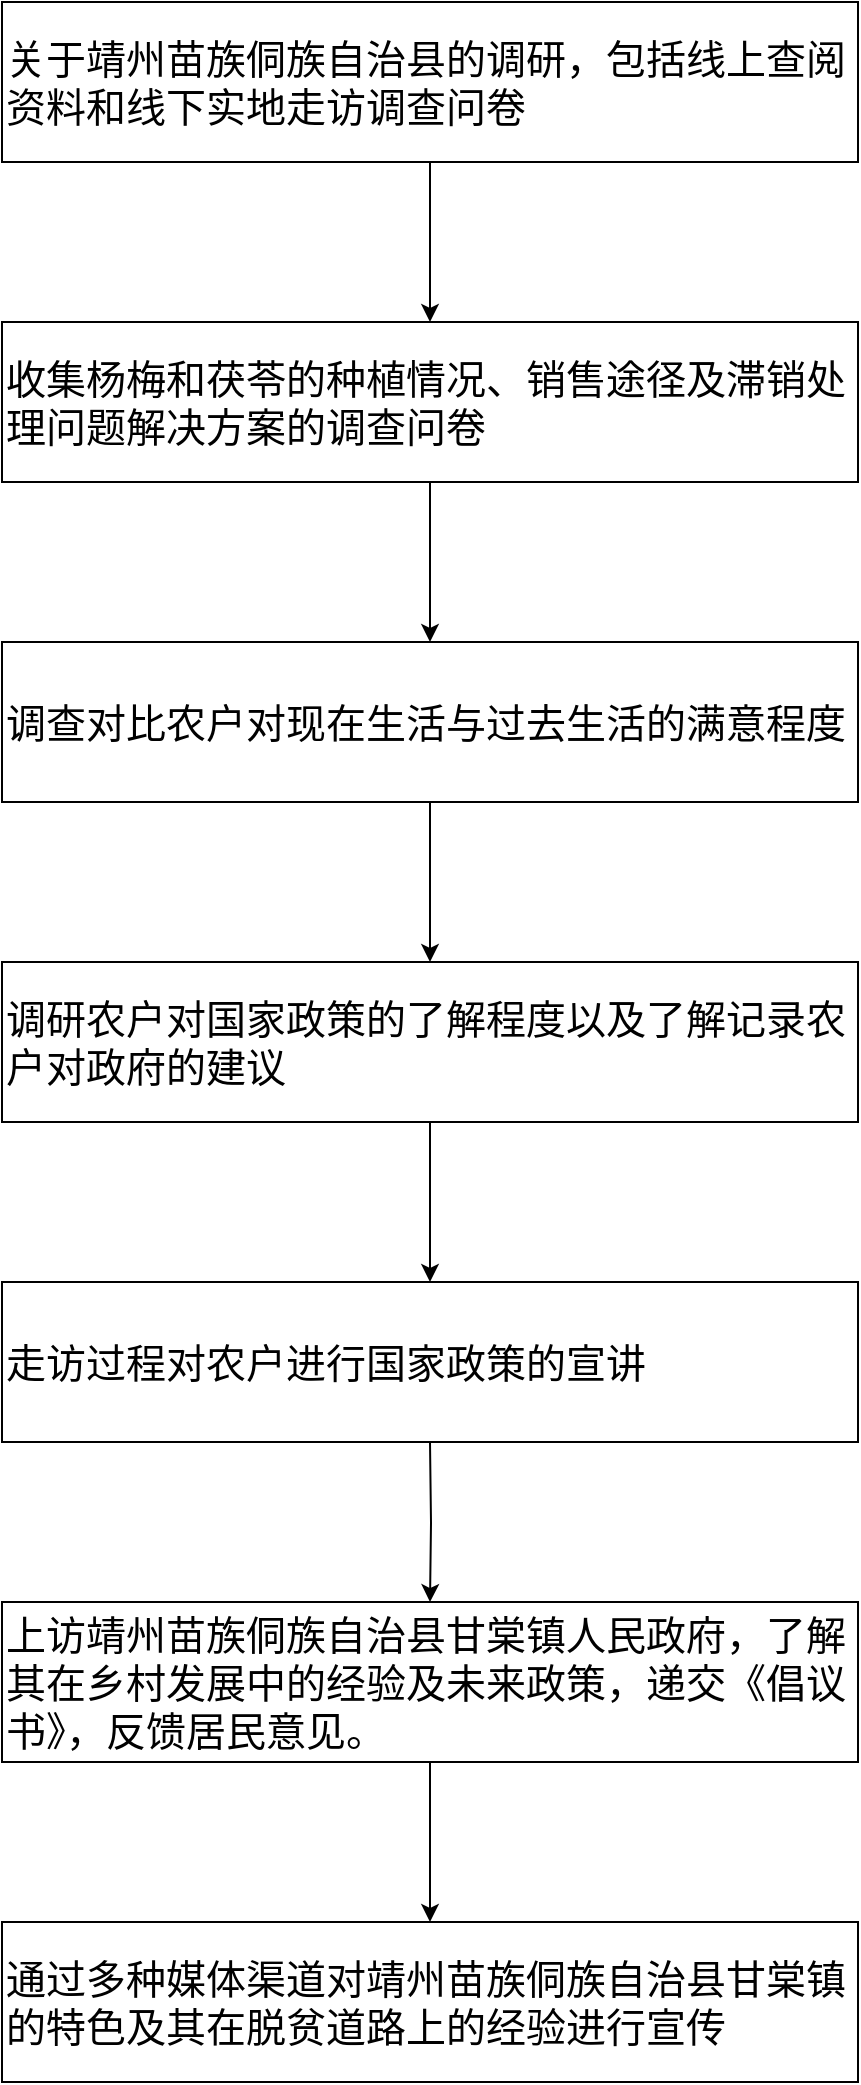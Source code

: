 <mxfile version="20.5.1" type="github">
  <diagram id="o7RmwV6b9uz95f7LPwNC" name="第 1 页">
    <mxGraphModel dx="866" dy="557" grid="1" gridSize="10" guides="1" tooltips="1" connect="1" arrows="1" fold="1" page="1" pageScale="1" pageWidth="827" pageHeight="1169" math="0" shadow="0">
      <root>
        <mxCell id="0" />
        <mxCell id="1" parent="0" />
        <mxCell id="93VAfoVYq_0gGzdohjAb-5" value="" style="edgeStyle=orthogonalEdgeStyle;rounded=0;orthogonalLoop=1;jettySize=auto;html=1;fontSize=20;align=left;fontFamily=Helvetica;labelPosition=center;verticalLabelPosition=middle;verticalAlign=middle;" edge="1" parent="1" source="93VAfoVYq_0gGzdohjAb-1" target="93VAfoVYq_0gGzdohjAb-4">
          <mxGeometry relative="1" as="geometry" />
        </mxCell>
        <mxCell id="93VAfoVYq_0gGzdohjAb-1" value="&lt;span style=&quot;font-size: 20px;&quot;&gt;关于靖州苗族侗族自治县的调研，&lt;/span&gt;&lt;span style=&quot;font-size: 20px;&quot;&gt;包括线上查阅资料和线下实地走访调查问卷&lt;/span&gt;" style="rounded=0;whiteSpace=wrap;html=1;fontSize=20;align=left;fontFamily=Helvetica;labelPosition=center;verticalLabelPosition=middle;verticalAlign=middle;" vertex="1" parent="1">
          <mxGeometry x="200" y="10" width="428" height="80" as="geometry" />
        </mxCell>
        <mxCell id="93VAfoVYq_0gGzdohjAb-7" value="" style="edgeStyle=orthogonalEdgeStyle;rounded=0;orthogonalLoop=1;jettySize=auto;html=1;fontSize=20;fontFamily=Helvetica;align=left;labelPosition=center;verticalLabelPosition=middle;verticalAlign=middle;" edge="1" parent="1" source="93VAfoVYq_0gGzdohjAb-4" target="93VAfoVYq_0gGzdohjAb-6">
          <mxGeometry relative="1" as="geometry" />
        </mxCell>
        <mxCell id="93VAfoVYq_0gGzdohjAb-4" value="&lt;p style=&quot;font-size: 20px;&quot; class=&quot;MsoNormal&quot;&gt;&lt;span style=&quot;font-size: 20px;&quot;&gt;收集杨梅和茯苓的种植情况、销售途径及滞销处理问题解决方案的调查问卷&lt;span lang=&quot;EN-US&quot; style=&quot;font-size: 20px;&quot;&gt;&lt;/span&gt;&lt;/span&gt;&lt;/p&gt;" style="rounded=0;whiteSpace=wrap;html=1;fontSize=20;align=left;fontFamily=Helvetica;labelPosition=center;verticalLabelPosition=middle;verticalAlign=middle;" vertex="1" parent="1">
          <mxGeometry x="200" y="170" width="428" height="80" as="geometry" />
        </mxCell>
        <mxCell id="93VAfoVYq_0gGzdohjAb-9" value="" style="edgeStyle=orthogonalEdgeStyle;rounded=0;orthogonalLoop=1;jettySize=auto;html=1;fontFamily=Helvetica;fontSize=20;align=left;labelPosition=center;verticalLabelPosition=middle;verticalAlign=middle;" edge="1" parent="1" source="93VAfoVYq_0gGzdohjAb-6" target="93VAfoVYq_0gGzdohjAb-8">
          <mxGeometry relative="1" as="geometry" />
        </mxCell>
        <mxCell id="93VAfoVYq_0gGzdohjAb-6" value="&lt;font style=&quot;font-size: 20px;&quot;&gt;调查对比&lt;span style=&quot;background-color: initial; font-size: 20px;&quot;&gt;农户对现在生活与过去生活的满意程度&lt;/span&gt;&lt;/font&gt;&lt;span style=&quot;font-size: 20px;&quot;&gt;&lt;br style=&quot;font-size: 20px;&quot;&gt;&lt;/span&gt;" style="rounded=0;whiteSpace=wrap;html=1;fontSize=20;align=left;fontFamily=Helvetica;labelPosition=center;verticalLabelPosition=middle;verticalAlign=middle;" vertex="1" parent="1">
          <mxGeometry x="200" y="330" width="428" height="80" as="geometry" />
        </mxCell>
        <mxCell id="93VAfoVYq_0gGzdohjAb-12" value="" style="edgeStyle=orthogonalEdgeStyle;rounded=0;orthogonalLoop=1;jettySize=auto;html=1;fontFamily=Helvetica;fontSize=20;align=left;labelPosition=center;verticalLabelPosition=middle;verticalAlign=middle;" edge="1" parent="1" source="93VAfoVYq_0gGzdohjAb-8">
          <mxGeometry relative="1" as="geometry">
            <mxPoint x="414.0" y="650" as="targetPoint" />
          </mxGeometry>
        </mxCell>
        <mxCell id="93VAfoVYq_0gGzdohjAb-8" value="&lt;span style=&quot;font-size: 20px; font-family: 仿宋_GB2312;&quot;&gt;调研农户对国家政策的了解程度以及了解记录农户对政府的建议&lt;/span&gt;&lt;span style=&quot;font-size: 20px;&quot;&gt;&lt;br style=&quot;font-size: 20px;&quot;&gt;&lt;/span&gt;" style="rounded=0;whiteSpace=wrap;html=1;fontSize=20;align=left;fontFamily=Helvetica;labelPosition=center;verticalLabelPosition=middle;verticalAlign=middle;" vertex="1" parent="1">
          <mxGeometry x="200" y="490" width="428" height="80" as="geometry" />
        </mxCell>
        <mxCell id="93VAfoVYq_0gGzdohjAb-14" value="" style="edgeStyle=orthogonalEdgeStyle;rounded=0;orthogonalLoop=1;jettySize=auto;html=1;fontFamily=Helvetica;fontSize=20;align=left;labelPosition=center;verticalLabelPosition=middle;verticalAlign=middle;" edge="1" parent="1" target="93VAfoVYq_0gGzdohjAb-13">
          <mxGeometry relative="1" as="geometry">
            <mxPoint x="414.0" y="730" as="sourcePoint" />
          </mxGeometry>
        </mxCell>
        <mxCell id="93VAfoVYq_0gGzdohjAb-17" value="" style="edgeStyle=orthogonalEdgeStyle;rounded=0;orthogonalLoop=1;jettySize=auto;html=1;fontFamily=Helvetica;fontSize=20;labelPosition=center;verticalLabelPosition=middle;align=left;verticalAlign=middle;" edge="1" parent="1" source="93VAfoVYq_0gGzdohjAb-13" target="93VAfoVYq_0gGzdohjAb-16">
          <mxGeometry relative="1" as="geometry" />
        </mxCell>
        <mxCell id="93VAfoVYq_0gGzdohjAb-13" value="&lt;span style=&quot;font-size: 20px; font-family: 仿宋_GB2312;&quot;&gt;上访靖州苗族侗族自治县甘棠镇人民政府，了解其在乡村发展中的经验及未来政策，递交《倡议书》，反馈居民意见。&lt;/span&gt;&lt;span style=&quot;font-size: 20px;&quot;&gt;&lt;br style=&quot;font-size: 20px;&quot;&gt;&lt;/span&gt;" style="rounded=0;whiteSpace=wrap;html=1;fontSize=20;align=left;fontFamily=Helvetica;labelPosition=center;verticalLabelPosition=middle;verticalAlign=middle;" vertex="1" parent="1">
          <mxGeometry x="200" y="810" width="428" height="80" as="geometry" />
        </mxCell>
        <mxCell id="93VAfoVYq_0gGzdohjAb-15" value="&lt;span style=&quot;font-size: 20px; font-family: 仿宋_GB2312;&quot;&gt;走访过程对农户进行国家政策的宣讲&lt;/span&gt;&lt;span style=&quot;font-size: 20px;&quot;&gt;&lt;br style=&quot;font-size: 20px;&quot;&gt;&lt;/span&gt;" style="rounded=0;whiteSpace=wrap;html=1;fontSize=20;align=left;fontFamily=Helvetica;labelPosition=center;verticalLabelPosition=middle;verticalAlign=middle;" vertex="1" parent="1">
          <mxGeometry x="200" y="650" width="428" height="80" as="geometry" />
        </mxCell>
        <mxCell id="93VAfoVYq_0gGzdohjAb-16" value="&lt;span style=&quot;font-size: 20px; font-family: 仿宋_GB2312;&quot;&gt;通过多种媒体渠道对靖州苗族侗族自治县甘棠镇的特色及其在脱贫道路上的经验进行宣传&lt;/span&gt;&lt;span style=&quot;font-size: 20px;&quot;&gt;&lt;br style=&quot;font-size: 20px;&quot;&gt;&lt;/span&gt;" style="rounded=0;whiteSpace=wrap;html=1;fontSize=20;align=left;fontFamily=Helvetica;labelPosition=center;verticalLabelPosition=middle;verticalAlign=middle;" vertex="1" parent="1">
          <mxGeometry x="200" y="970" width="428" height="80" as="geometry" />
        </mxCell>
      </root>
    </mxGraphModel>
  </diagram>
</mxfile>
